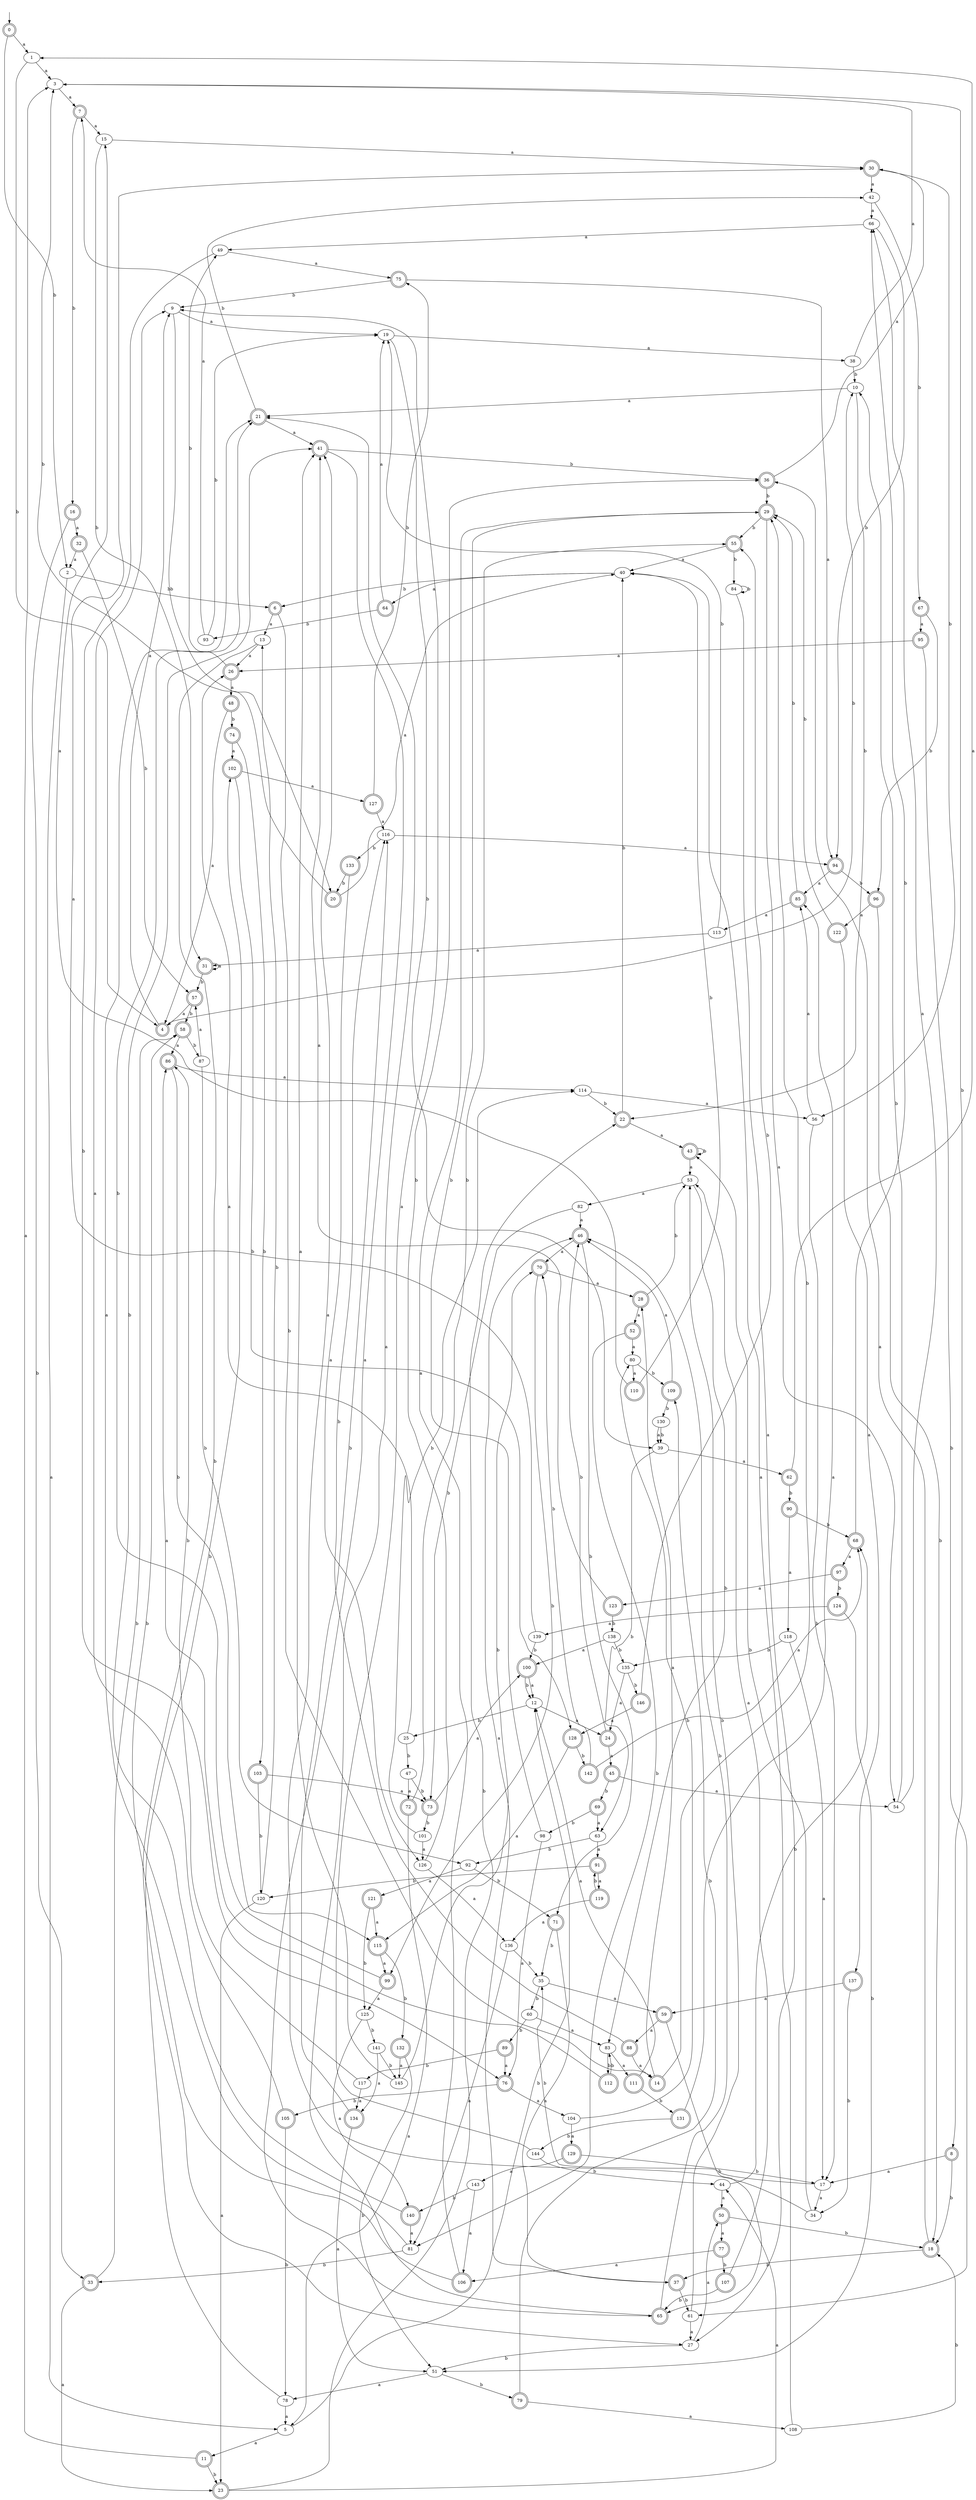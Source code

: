 digraph RandomDFA {
  __start0 [label="", shape=none];
  __start0 -> 0 [label=""];
  0 [shape=circle] [shape=doublecircle]
  0 -> 1 [label="a"]
  0 -> 2 [label="b"]
  1
  1 -> 3 [label="a"]
  1 -> 4 [label="b"]
  2
  2 -> 5 [label="a"]
  2 -> 6 [label="b"]
  3
  3 -> 7 [label="a"]
  3 -> 8 [label="b"]
  4 [shape=doublecircle]
  4 -> 9 [label="a"]
  4 -> 10 [label="b"]
  5
  5 -> 11 [label="a"]
  5 -> 12 [label="b"]
  6 [shape=doublecircle]
  6 -> 13 [label="a"]
  6 -> 14 [label="b"]
  7 [shape=doublecircle]
  7 -> 15 [label="a"]
  7 -> 16 [label="b"]
  8 [shape=doublecircle]
  8 -> 17 [label="a"]
  8 -> 18 [label="b"]
  9
  9 -> 19 [label="a"]
  9 -> 20 [label="b"]
  10
  10 -> 21 [label="a"]
  10 -> 22 [label="b"]
  11 [shape=doublecircle]
  11 -> 3 [label="a"]
  11 -> 23 [label="b"]
  12
  12 -> 24 [label="a"]
  12 -> 25 [label="b"]
  13
  13 -> 26 [label="a"]
  13 -> 27 [label="b"]
  14 [shape=doublecircle]
  14 -> 28 [label="a"]
  14 -> 29 [label="b"]
  15
  15 -> 30 [label="a"]
  15 -> 31 [label="b"]
  16 [shape=doublecircle]
  16 -> 32 [label="a"]
  16 -> 33 [label="b"]
  17
  17 -> 34 [label="a"]
  17 -> 35 [label="b"]
  18 [shape=doublecircle]
  18 -> 36 [label="a"]
  18 -> 37 [label="b"]
  19
  19 -> 38 [label="a"]
  19 -> 39 [label="b"]
  20 [shape=doublecircle]
  20 -> 40 [label="a"]
  20 -> 3 [label="b"]
  21 [shape=doublecircle]
  21 -> 41 [label="a"]
  21 -> 42 [label="b"]
  22 [shape=doublecircle]
  22 -> 43 [label="a"]
  22 -> 40 [label="b"]
  23 [shape=doublecircle]
  23 -> 44 [label="a"]
  23 -> 22 [label="b"]
  24 [shape=doublecircle]
  24 -> 45 [label="a"]
  24 -> 46 [label="b"]
  25
  25 -> 26 [label="a"]
  25 -> 47 [label="b"]
  26 [shape=doublecircle]
  26 -> 48 [label="a"]
  26 -> 49 [label="b"]
  27
  27 -> 50 [label="a"]
  27 -> 51 [label="b"]
  28 [shape=doublecircle]
  28 -> 52 [label="a"]
  28 -> 53 [label="b"]
  29 [shape=doublecircle]
  29 -> 54 [label="a"]
  29 -> 55 [label="b"]
  30 [shape=doublecircle]
  30 -> 42 [label="a"]
  30 -> 56 [label="b"]
  31 [shape=doublecircle]
  31 -> 31 [label="a"]
  31 -> 57 [label="b"]
  32 [shape=doublecircle]
  32 -> 2 [label="a"]
  32 -> 57 [label="b"]
  33 [shape=doublecircle]
  33 -> 23 [label="a"]
  33 -> 58 [label="b"]
  34
  34 -> 41 [label="a"]
  34 -> 43 [label="b"]
  35
  35 -> 59 [label="a"]
  35 -> 60 [label="b"]
  36 [shape=doublecircle]
  36 -> 30 [label="a"]
  36 -> 29 [label="b"]
  37 [shape=doublecircle]
  37 -> 46 [label="a"]
  37 -> 61 [label="b"]
  38
  38 -> 3 [label="a"]
  38 -> 10 [label="b"]
  39
  39 -> 62 [label="a"]
  39 -> 63 [label="b"]
  40
  40 -> 64 [label="a"]
  40 -> 6 [label="b"]
  41 [shape=doublecircle]
  41 -> 65 [label="a"]
  41 -> 36 [label="b"]
  42
  42 -> 66 [label="a"]
  42 -> 67 [label="b"]
  43 [shape=doublecircle]
  43 -> 53 [label="a"]
  43 -> 43 [label="b"]
  44
  44 -> 50 [label="a"]
  44 -> 68 [label="b"]
  45 [shape=doublecircle]
  45 -> 54 [label="a"]
  45 -> 69 [label="b"]
  46 [shape=doublecircle]
  46 -> 70 [label="a"]
  46 -> 71 [label="b"]
  47
  47 -> 72 [label="a"]
  47 -> 73 [label="b"]
  48 [shape=doublecircle]
  48 -> 4 [label="a"]
  48 -> 74 [label="b"]
  49
  49 -> 75 [label="a"]
  49 -> 76 [label="b"]
  50 [shape=doublecircle]
  50 -> 77 [label="a"]
  50 -> 18 [label="b"]
  51
  51 -> 78 [label="a"]
  51 -> 79 [label="b"]
  52 [shape=doublecircle]
  52 -> 80 [label="a"]
  52 -> 81 [label="b"]
  53
  53 -> 82 [label="a"]
  53 -> 83 [label="b"]
  54
  54 -> 66 [label="a"]
  54 -> 10 [label="b"]
  55 [shape=doublecircle]
  55 -> 40 [label="a"]
  55 -> 84 [label="b"]
  56
  56 -> 85 [label="a"]
  56 -> 17 [label="b"]
  57 [shape=doublecircle]
  57 -> 4 [label="a"]
  57 -> 58 [label="b"]
  58 [shape=doublecircle]
  58 -> 86 [label="a"]
  58 -> 87 [label="b"]
  59 [shape=doublecircle]
  59 -> 88 [label="a"]
  59 -> 65 [label="b"]
  60
  60 -> 83 [label="a"]
  60 -> 89 [label="b"]
  61
  61 -> 27 [label="a"]
  61 -> 53 [label="b"]
  62 [shape=doublecircle]
  62 -> 1 [label="a"]
  62 -> 90 [label="b"]
  63
  63 -> 91 [label="a"]
  63 -> 92 [label="b"]
  64 [shape=doublecircle]
  64 -> 19 [label="a"]
  64 -> 93 [label="b"]
  65 [shape=doublecircle]
  65 -> 21 [label="a"]
  65 -> 46 [label="b"]
  66
  66 -> 49 [label="a"]
  66 -> 94 [label="b"]
  67 [shape=doublecircle]
  67 -> 95 [label="a"]
  67 -> 96 [label="b"]
  68 [shape=doublecircle]
  68 -> 97 [label="a"]
  68 -> 66 [label="b"]
  69 [shape=doublecircle]
  69 -> 63 [label="a"]
  69 -> 98 [label="b"]
  70 [shape=doublecircle]
  70 -> 28 [label="a"]
  70 -> 99 [label="b"]
  71 [shape=doublecircle]
  71 -> 37 [label="a"]
  71 -> 35 [label="b"]
  72 [shape=doublecircle]
  72 -> 5 [label="a"]
  72 -> 55 [label="b"]
  73 [shape=doublecircle]
  73 -> 100 [label="a"]
  73 -> 101 [label="b"]
  74 [shape=doublecircle]
  74 -> 102 [label="a"]
  74 -> 103 [label="b"]
  75 [shape=doublecircle]
  75 -> 94 [label="a"]
  75 -> 9 [label="b"]
  76 [shape=doublecircle]
  76 -> 104 [label="a"]
  76 -> 105 [label="b"]
  77 [shape=doublecircle]
  77 -> 106 [label="a"]
  77 -> 107 [label="b"]
  78
  78 -> 5 [label="a"]
  78 -> 102 [label="b"]
  79 [shape=doublecircle]
  79 -> 108 [label="a"]
  79 -> 109 [label="b"]
  80
  80 -> 110 [label="a"]
  80 -> 109 [label="b"]
  81
  81 -> 21 [label="a"]
  81 -> 33 [label="b"]
  82
  82 -> 46 [label="a"]
  82 -> 73 [label="b"]
  83
  83 -> 111 [label="a"]
  83 -> 112 [label="b"]
  84
  84 -> 27 [label="a"]
  84 -> 84 [label="b"]
  85 [shape=doublecircle]
  85 -> 113 [label="a"]
  85 -> 29 [label="b"]
  86 [shape=doublecircle]
  86 -> 114 [label="a"]
  86 -> 115 [label="b"]
  87
  87 -> 57 [label="a"]
  87 -> 92 [label="b"]
  88 [shape=doublecircle]
  88 -> 14 [label="a"]
  88 -> 116 [label="b"]
  89 [shape=doublecircle]
  89 -> 76 [label="a"]
  89 -> 117 [label="b"]
  90 [shape=doublecircle]
  90 -> 118 [label="a"]
  90 -> 68 [label="b"]
  91 [shape=doublecircle]
  91 -> 119 [label="a"]
  91 -> 120 [label="b"]
  92
  92 -> 121 [label="a"]
  92 -> 71 [label="b"]
  93
  93 -> 7 [label="a"]
  93 -> 19 [label="b"]
  94 [shape=doublecircle]
  94 -> 85 [label="a"]
  94 -> 96 [label="b"]
  95 [shape=doublecircle]
  95 -> 26 [label="a"]
  95 -> 61 [label="b"]
  96 [shape=doublecircle]
  96 -> 122 [label="a"]
  96 -> 18 [label="b"]
  97 [shape=doublecircle]
  97 -> 123 [label="a"]
  97 -> 124 [label="b"]
  98
  98 -> 76 [label="a"]
  98 -> 29 [label="b"]
  99 [shape=doublecircle]
  99 -> 125 [label="a"]
  99 -> 21 [label="b"]
  100 [shape=doublecircle]
  100 -> 12 [label="a"]
  100 -> 12 [label="b"]
  101
  101 -> 126 [label="a"]
  101 -> 114 [label="b"]
  102 [shape=doublecircle]
  102 -> 127 [label="a"]
  102 -> 128 [label="b"]
  103 [shape=doublecircle]
  103 -> 73 [label="a"]
  103 -> 120 [label="b"]
  104
  104 -> 129 [label="a"]
  104 -> 80 [label="b"]
  105 [shape=doublecircle]
  105 -> 9 [label="a"]
  105 -> 78 [label="b"]
  106 [shape=doublecircle]
  106 -> 29 [label="a"]
  106 -> 58 [label="b"]
  107 [shape=doublecircle]
  107 -> 53 [label="a"]
  107 -> 65 [label="b"]
  108
  108 -> 40 [label="a"]
  108 -> 18 [label="b"]
  109 [shape=doublecircle]
  109 -> 46 [label="a"]
  109 -> 130 [label="b"]
  110 [shape=doublecircle]
  110 -> 15 [label="a"]
  110 -> 40 [label="b"]
  111 [shape=doublecircle]
  111 -> 12 [label="a"]
  111 -> 131 [label="b"]
  112 [shape=doublecircle]
  112 -> 86 [label="a"]
  112 -> 83 [label="b"]
  113
  113 -> 31 [label="a"]
  113 -> 19 [label="b"]
  114
  114 -> 56 [label="a"]
  114 -> 22 [label="b"]
  115 [shape=doublecircle]
  115 -> 99 [label="a"]
  115 -> 132 [label="b"]
  116
  116 -> 94 [label="a"]
  116 -> 133 [label="b"]
  117
  117 -> 134 [label="a"]
  117 -> 86 [label="b"]
  118
  118 -> 17 [label="a"]
  118 -> 135 [label="b"]
  119 [shape=doublecircle]
  119 -> 136 [label="a"]
  119 -> 91 [label="b"]
  120
  120 -> 23 [label="a"]
  120 -> 13 [label="b"]
  121 [shape=doublecircle]
  121 -> 115 [label="a"]
  121 -> 125 [label="b"]
  122 [shape=doublecircle]
  122 -> 137 [label="a"]
  122 -> 29 [label="b"]
  123 [shape=doublecircle]
  123 -> 41 [label="a"]
  123 -> 138 [label="b"]
  124 [shape=doublecircle]
  124 -> 139 [label="a"]
  124 -> 51 [label="b"]
  125
  125 -> 140 [label="a"]
  125 -> 141 [label="b"]
  126
  126 -> 136 [label="a"]
  126 -> 36 [label="b"]
  127 [shape=doublecircle]
  127 -> 116 [label="a"]
  127 -> 75 [label="b"]
  128 [shape=doublecircle]
  128 -> 115 [label="a"]
  128 -> 142 [label="b"]
  129 [shape=doublecircle]
  129 -> 143 [label="a"]
  129 -> 17 [label="b"]
  130
  130 -> 39 [label="a"]
  130 -> 39 [label="b"]
  131 [shape=doublecircle]
  131 -> 85 [label="a"]
  131 -> 144 [label="b"]
  132 [shape=doublecircle]
  132 -> 145 [label="a"]
  132 -> 51 [label="b"]
  133 [shape=doublecircle]
  133 -> 126 [label="a"]
  133 -> 20 [label="b"]
  134 [shape=doublecircle]
  134 -> 51 [label="a"]
  134 -> 116 [label="b"]
  135
  135 -> 24 [label="a"]
  135 -> 146 [label="b"]
  136
  136 -> 81 [label="a"]
  136 -> 35 [label="b"]
  137 [shape=doublecircle]
  137 -> 59 [label="a"]
  137 -> 34 [label="b"]
  138
  138 -> 100 [label="a"]
  138 -> 135 [label="b"]
  139
  139 -> 30 [label="a"]
  139 -> 100 [label="b"]
  140 [shape=doublecircle]
  140 -> 81 [label="a"]
  140 -> 41 [label="b"]
  141
  141 -> 134 [label="a"]
  141 -> 145 [label="b"]
  142 [shape=doublecircle]
  142 -> 68 [label="a"]
  142 -> 70 [label="b"]
  143
  143 -> 106 [label="a"]
  143 -> 140 [label="b"]
  144
  144 -> 9 [label="a"]
  144 -> 44 [label="b"]
  145
  145 -> 41 [label="a"]
  145 -> 70 [label="b"]
  146 [shape=doublecircle]
  146 -> 128 [label="a"]
  146 -> 55 [label="b"]
}
